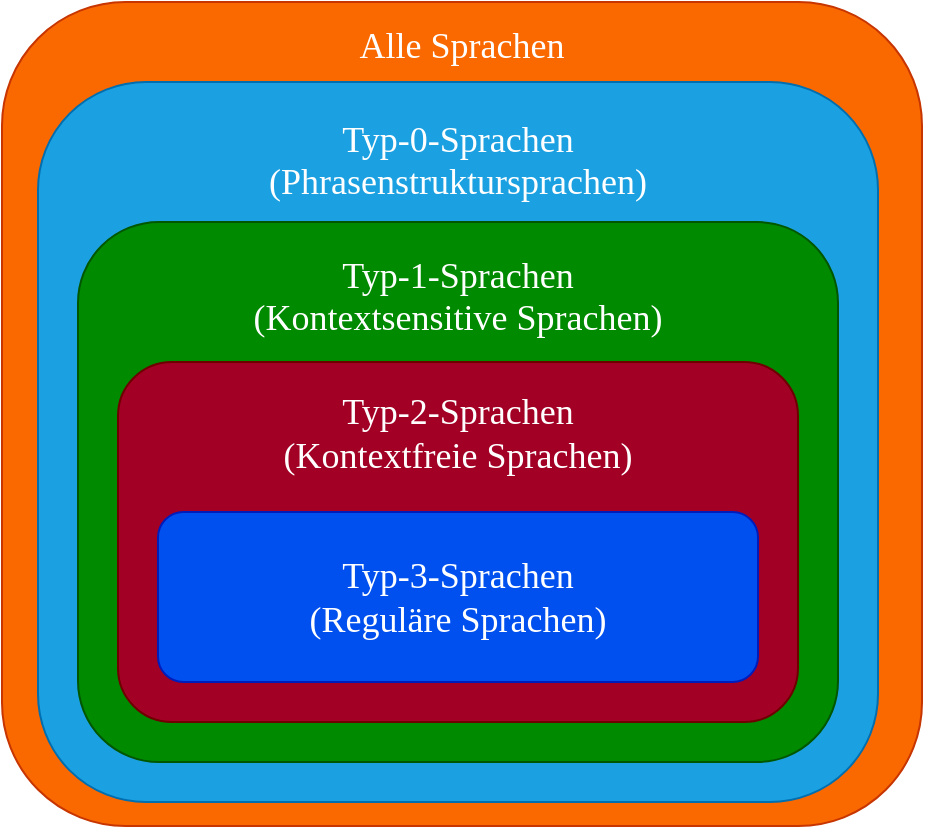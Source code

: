 <mxfile scale="3" border="0">
    <diagram id="jCQ0KohRXH1ZcIfwiPPx" name="Page-1">
        <mxGraphModel dx="1163" dy="792" grid="1" gridSize="10" guides="1" tooltips="1" connect="1" arrows="1" fold="1" page="1" pageScale="1" pageWidth="827" pageHeight="1169" math="0" shadow="0">
            <root>
                <mxCell id="0"/>
                <mxCell id="1" parent="0"/>
                <mxCell id="13" value="&lt;font style=&quot;font-size: 18px;&quot; face=&quot;Times New Roman&quot;&gt;&lt;font color=&quot;#ffffff&quot;&gt;Alle Sprachen&lt;br&gt;&lt;br&gt;&lt;br&gt;&lt;br&gt;&lt;br&gt;&lt;br&gt;&lt;br&gt;&lt;br&gt;&lt;br&gt;&lt;br&gt;&lt;br&gt;&lt;br&gt;&lt;br&gt;&lt;br&gt;&lt;br&gt;&lt;br&gt;&lt;br&gt;&lt;/font&gt;&lt;br&gt;&lt;/font&gt;" style="rounded=1;whiteSpace=wrap;html=1;fillColor=#fa6800;fontColor=#000000;strokeColor=#C73500;" vertex="1" parent="1">
                    <mxGeometry x="72" y="50" width="460" height="412" as="geometry"/>
                </mxCell>
                <mxCell id="11" value="&lt;font style=&quot;font-size: 18px;&quot; face=&quot;Times New Roman&quot;&gt;Typ-0-Sprachen&lt;br&gt;(Phrasenstruktursprachen)&lt;br&gt;&lt;br&gt;&lt;br&gt;&lt;br&gt;&lt;br&gt;&lt;br&gt;&lt;br&gt;&lt;br&gt;&lt;br&gt;&lt;br&gt;&lt;br&gt;&lt;br&gt;&lt;br&gt;&lt;br&gt;&lt;/font&gt;" style="rounded=1;whiteSpace=wrap;html=1;fillColor=#1ba1e2;fontColor=#ffffff;strokeColor=#006EAF;" vertex="1" parent="1">
                    <mxGeometry x="90" y="90" width="420" height="360" as="geometry"/>
                </mxCell>
                <mxCell id="10" value="&lt;font style=&quot;font-size: 18px;&quot; face=&quot;Times New Roman&quot;&gt;Typ-1-Sprachen&lt;br&gt;(Kontextsensitive Sprachen)&lt;br&gt;&lt;br&gt;&lt;br&gt;&lt;br&gt;&lt;br&gt;&lt;br&gt;&lt;br&gt;&lt;br&gt;&lt;br&gt;&lt;br&gt;&lt;/font&gt;" style="rounded=1;whiteSpace=wrap;html=1;fillColor=#008a00;fontColor=#ffffff;strokeColor=#005700;" vertex="1" parent="1">
                    <mxGeometry x="110" y="160" width="380" height="270" as="geometry"/>
                </mxCell>
                <mxCell id="9" value="&lt;font style=&quot;font-size: 18px;&quot; face=&quot;Times New Roman&quot;&gt;Typ-2-Sprachen&lt;br&gt;(Kontextfreie Sprachen)&lt;br&gt;&lt;br&gt;&lt;br&gt;&lt;br&gt;&lt;br&gt;&lt;br&gt;&lt;/font&gt;" style="rounded=1;whiteSpace=wrap;html=1;fillColor=#a20025;fontColor=#ffffff;strokeColor=#6F0000;" vertex="1" parent="1">
                    <mxGeometry x="130" y="230" width="340" height="180" as="geometry"/>
                </mxCell>
                <mxCell id="6" value="&lt;font style=&quot;font-size: 18px;&quot; face=&quot;Times New Roman&quot;&gt;Typ-3-Sprachen&lt;br&gt;(Reguläre Sprachen)&lt;br&gt;&lt;/font&gt;" style="rounded=1;whiteSpace=wrap;html=1;fillColor=#0050ef;fontColor=#ffffff;strokeColor=#001DBC;" vertex="1" parent="1">
                    <mxGeometry x="150" y="305" width="300" height="85" as="geometry"/>
                </mxCell>
            </root>
        </mxGraphModel>
    </diagram>
</mxfile>